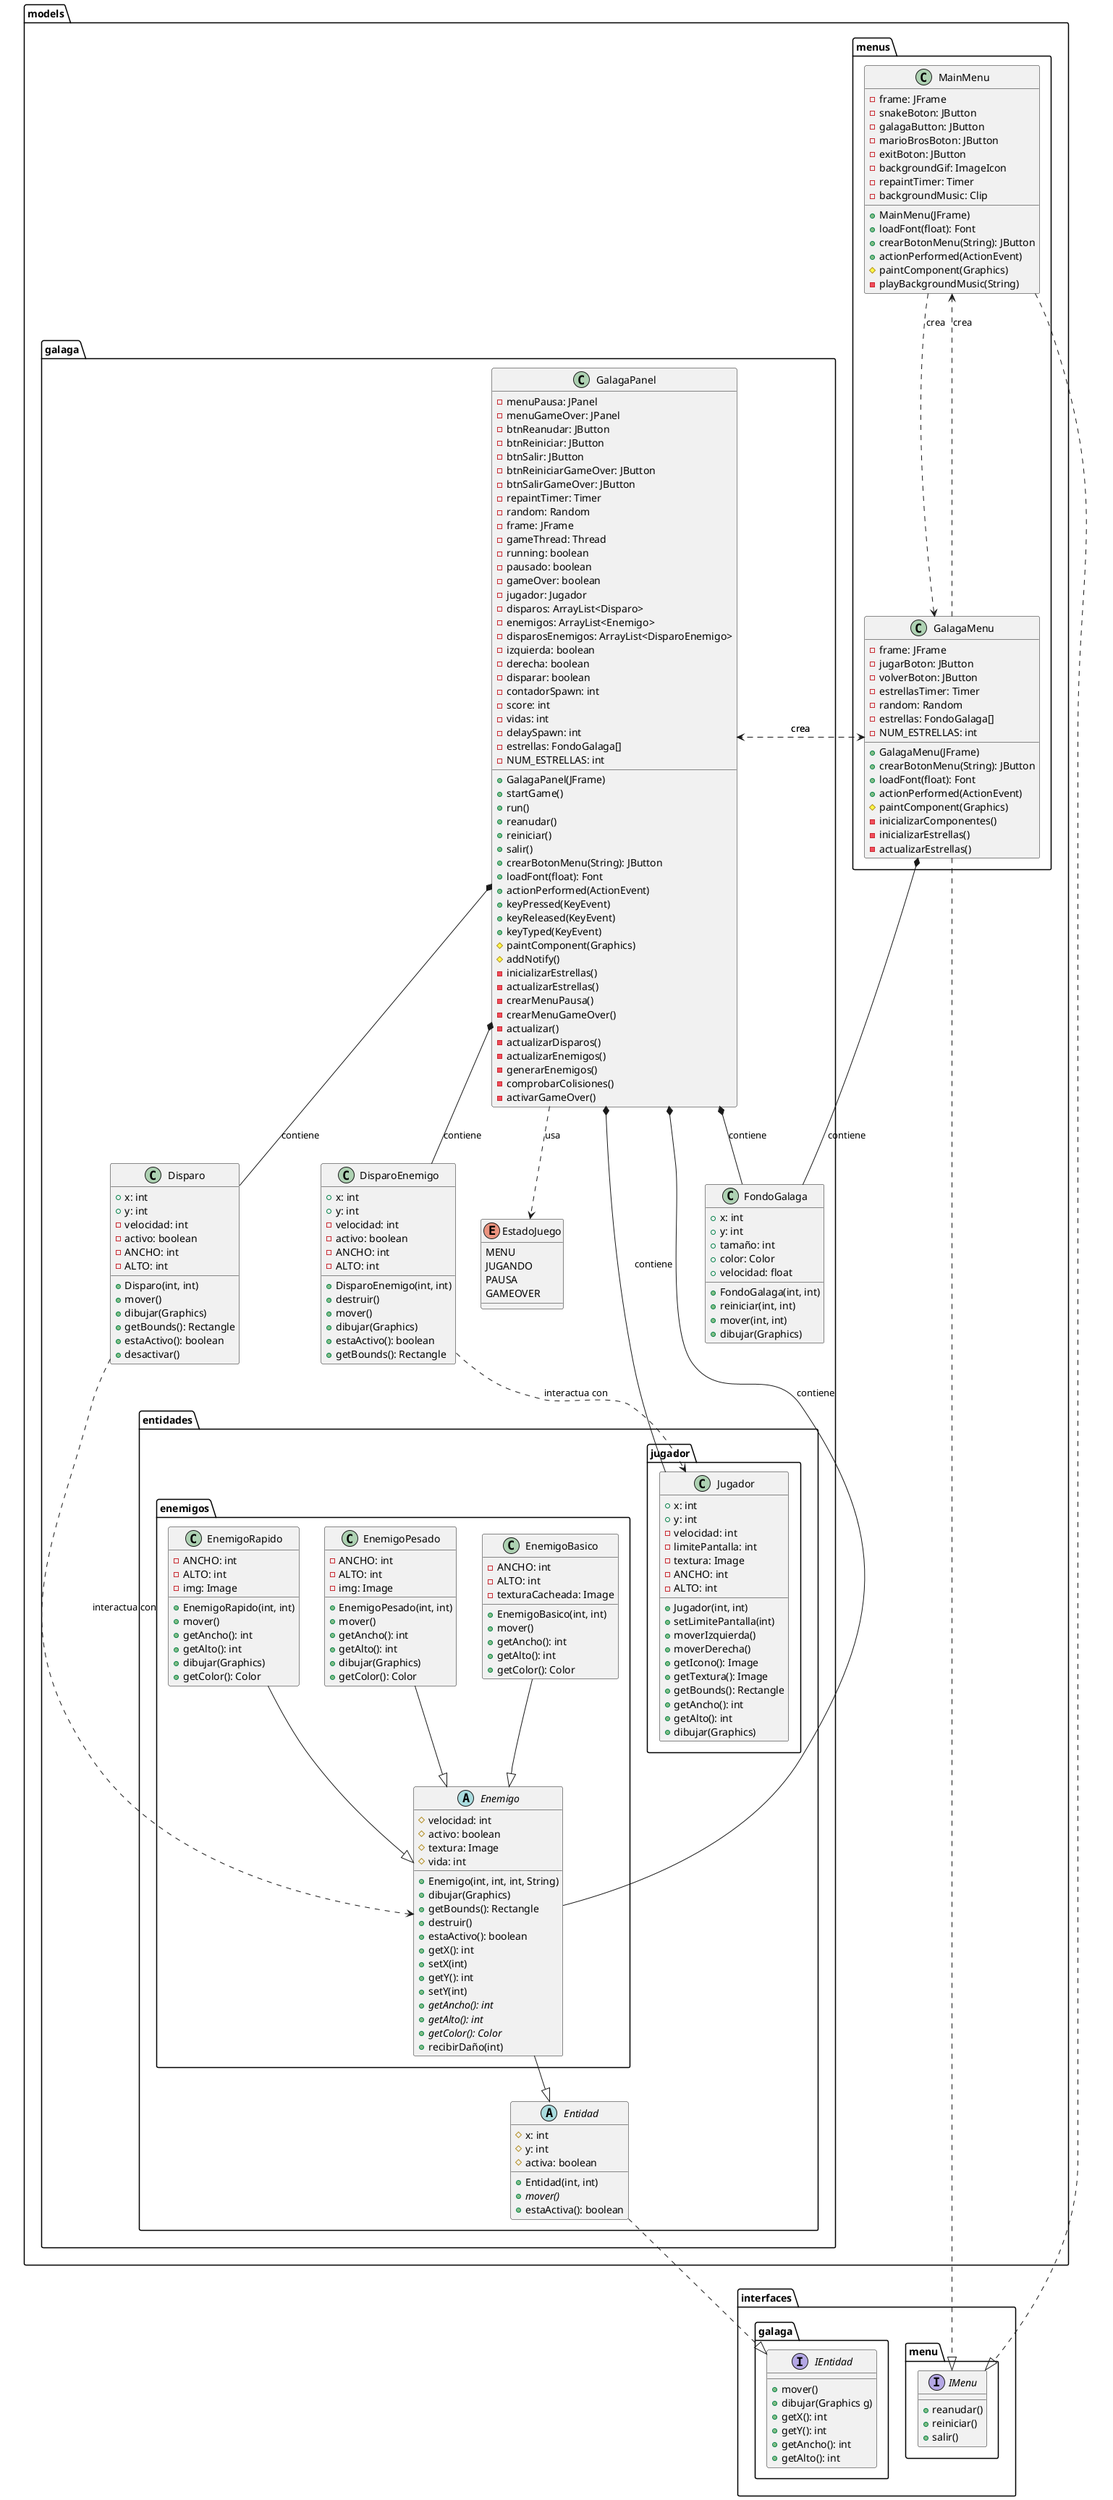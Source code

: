@startuml Galaga Component Corrected

' --- INTERFACES ---
package "interfaces.menu" {
    interface IMenu {
        + reanudar()
        + reiniciar()
        + salir()
    }
}

package "interfaces.galaga" {
    interface IEntidad {
        + mover()
        + dibujar(Graphics g)
        + getX(): int
        + getY(): int
        + getAncho(): int
        + getAlto(): int
    }
}

' --- MODELS.MENUS PACKAGE (RELATED TO GALAGA) ---
package "models.menus" {
    class MainMenu {
        - frame: JFrame
        - snakeBoton: JButton
        - galagaButton: JButton
        - marioBrosBoton: JButton
        - exitBoton: JButton
        - backgroundGif: ImageIcon
        - repaintTimer: Timer
        - backgroundMusic: Clip

        + MainMenu(JFrame)
        + loadFont(float): Font
        + crearBotonMenu(String): JButton
        + actionPerformed(ActionEvent)
        # paintComponent(Graphics)
        - playBackgroundMusic(String)
    }

    class GalagaMenu {
        - frame: JFrame
        - jugarBoton: JButton
        - volverBoton: JButton
        - estrellasTimer: Timer
        - random: Random
        - estrellas: FondoGalaga[]
        - NUM_ESTRELLAS: int

        + GalagaMenu(JFrame)
        + crearBotonMenu(String): JButton
        + loadFont(float): Font
        + actionPerformed(ActionEvent)
        # paintComponent(Graphics)
        - inicializarComponentes()
        - inicializarEstrellas()
        - actualizarEstrellas()
    }
}

' --- MODELS.GALAGA PACKAGE ---
package "models.galaga" {
    class GalagaPanel {
        - menuPausa: JPanel
        - menuGameOver: JPanel
        - btnReanudar: JButton
        - btnReiniciar: JButton
        - btnSalir: JButton
        - btnReiniciarGameOver: JButton
        - btnSalirGameOver: JButton
        - repaintTimer: Timer
        - random: Random
        - frame: JFrame
        - gameThread: Thread
        - running: boolean
        - pausado: boolean
        - gameOver: boolean
        - jugador: Jugador
        - disparos: ArrayList<Disparo>
        - enemigos: ArrayList<Enemigo>
        - disparosEnemigos: ArrayList<DisparoEnemigo>
        - izquierda: boolean
        - derecha: boolean
        - disparar: boolean
        - contadorSpawn: int
        - score: int
        - vidas: int
        - delaySpawn: int
        - estrellas: FondoGalaga[]
        - NUM_ESTRELLAS: int

        + GalagaPanel(JFrame)
        + startGame()
        + run()
        + reanudar()
        + reiniciar()
        + salir()
        + crearBotonMenu(String): JButton
        + loadFont(float): Font
        + actionPerformed(ActionEvent)
        + keyPressed(KeyEvent)
        + keyReleased(KeyEvent)
        + keyTyped(KeyEvent)
        # paintComponent(Graphics)
        # addNotify()
        - inicializarEstrellas()
        - actualizarEstrellas()
        - crearMenuPausa()
        - crearMenuGameOver()
        - actualizar()
        - actualizarDisparos()
        - actualizarEnemigos()
        - generarEnemigos()
        - comprobarColisiones()
        - activarGameOver()
    }

    class Disparo {
        + x: int
        + y: int
        - velocidad: int
        - activo: boolean
        - ANCHO: int
        - ALTO: int

        + Disparo(int, int)
        + mover()
        + dibujar(Graphics)
        + getBounds(): Rectangle
        + estaActivo(): boolean
        + desactivar()
    }

    class DisparoEnemigo {
        + x: int
        + y: int
        - velocidad: int
        - activo: boolean
        - ANCHO: int
        - ALTO: int

        + DisparoEnemigo(int, int)
        + destruir()
        + mover()
        + dibujar(Graphics)
        + estaActivo(): boolean
        + getBounds(): Rectangle
    }

    class FondoGalaga {
        + x: int
        + y: int
        + tamaño: int
        + color: Color
        + velocidad: float

        + FondoGalaga(int, int)
        + reiniciar(int, int)
        + mover(int, int)
        + dibujar(Graphics)
    }

    enum EstadoJuego {
        MENU
        JUGANDO
        PAUSA
        GAMEOVER
    }
}

' --- MODELS.GALAGA.ENTIDADES PACKAGE ---
package "models.galaga.entidades" {
    abstract class Entidad {
        # x: int
        # y: int
        # activa: boolean

        + Entidad(int, int)
        + {abstract} mover()
        + estaActiva(): boolean
    }
}

' --- MODELS.GALAGA.ENTIDADES.JUGADOR PACKAGE ---
package "models.galaga.entidades.jugador" {
    class Jugador {
        + x: int
        + y: int
        - velocidad: int
        - limitePantalla: int
        - textura: Image
        - ANCHO: int
        - ALTO: int

        + Jugador(int, int)
        + setLimitePantalla(int)
        + moverIzquierda()
        + moverDerecha()
        + getIcono(): Image
        + getTextura(): Image
        + getBounds(): Rectangle
        + getAncho(): int
        + getAlto(): int
        + dibujar(Graphics)
    }
}

' --- MODELS.GALAGA.ENTIDADES.ENEMIGOS PACKAGE ---
package "models.galaga.entidades.enemigos" {
    abstract class Enemigo {
        # velocidad: int
        # activo: boolean
        # textura: Image
        # vida: int

        + Enemigo(int, int, int, String)
        + dibujar(Graphics)
        + getBounds(): Rectangle
        + destruir()
        + estaActivo(): boolean
        + getX(): int
        + setX(int)
        + getY(): int
        + setY(int)
        + {abstract} getAncho(): int
        + {abstract} getAlto(): int
        + {abstract} getColor(): Color
        + recibirDaño(int)
    }

    class EnemigoBasico {
        - ANCHO: int
        - ALTO: int
        - texturaCacheada: Image

        + EnemigoBasico(int, int)
        + mover()
        + getAncho(): int
        + getAlto(): int
        + getColor(): Color
    }

    class EnemigoPesado {
        - ANCHO: int
        - ALTO: int
        - img: Image

        + EnemigoPesado(int, int)
        + mover()
        + getAncho(): int
        + getAlto(): int
        + dibujar(Graphics)
        + getColor(): Color
    }

    class EnemigoRapido {
        - ANCHO: int
        - ALTO: int
        - img: Image

        + EnemigoRapido(int, int)
        + mover()
        + getAncho(): int
        + getAlto(): int
        + dibujar(Graphics)
        + getColor(): Color
    }
}

' --- IMPLEMENTATIONS OF INTERFACES ---
MainMenu ..|> IMenu
GalagaMenu ..|> IMenu
models.galaga.entidades.Entidad ..|> interfaces.galaga.IEntidad
models.galaga.entidades.enemigos.Enemigo --|> models.galaga.entidades.Entidad

' --- INHERITANCE RELATIONSHIPS ---
EnemigoBasico --|> models.galaga.entidades.enemigos.Enemigo
EnemigoPesado --|> models.galaga.entidades.enemigos.Enemigo
EnemigoRapido --|> models.galaga.entidades.enemigos.Enemigo

' --- NAVIGATION BETWEEN CLASSES ---
MainMenu ..> GalagaMenu : crea
GalagaMenu ..> MainMenu : crea
GalagaMenu ..> GalagaPanel : crea
GalagaPanel ..> GalagaMenu : crea

' --- COMPOSITION & ASSOCIATION RELATIONSHIPS ---
GalagaPanel *-- Jugador : contiene
GalagaPanel *-- Disparo : contiene
GalagaPanel *-- models.galaga.entidades.enemigos.Enemigo : contiene
GalagaPanel *-- DisparoEnemigo : contiene
GalagaPanel *-- FondoGalaga : contiene
GalagaMenu *-- FondoGalaga : contiene
GalagaPanel ..> EstadoJuego : usa

' --- INTERACTION RELATIONSHIPS ---
Disparo ..> models.galaga.entidades.enemigos.Enemigo : interactua con
DisparoEnemigo ..> Jugador : interactua con

@enduml